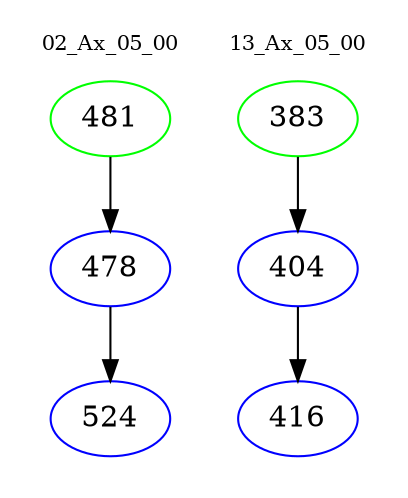 digraph{
subgraph cluster_0 {
color = white
label = "02_Ax_05_00";
fontsize=10;
T0_481 [label="481", color="green"]
T0_481 -> T0_478 [color="black"]
T0_478 [label="478", color="blue"]
T0_478 -> T0_524 [color="black"]
T0_524 [label="524", color="blue"]
}
subgraph cluster_1 {
color = white
label = "13_Ax_05_00";
fontsize=10;
T1_383 [label="383", color="green"]
T1_383 -> T1_404 [color="black"]
T1_404 [label="404", color="blue"]
T1_404 -> T1_416 [color="black"]
T1_416 [label="416", color="blue"]
}
}
